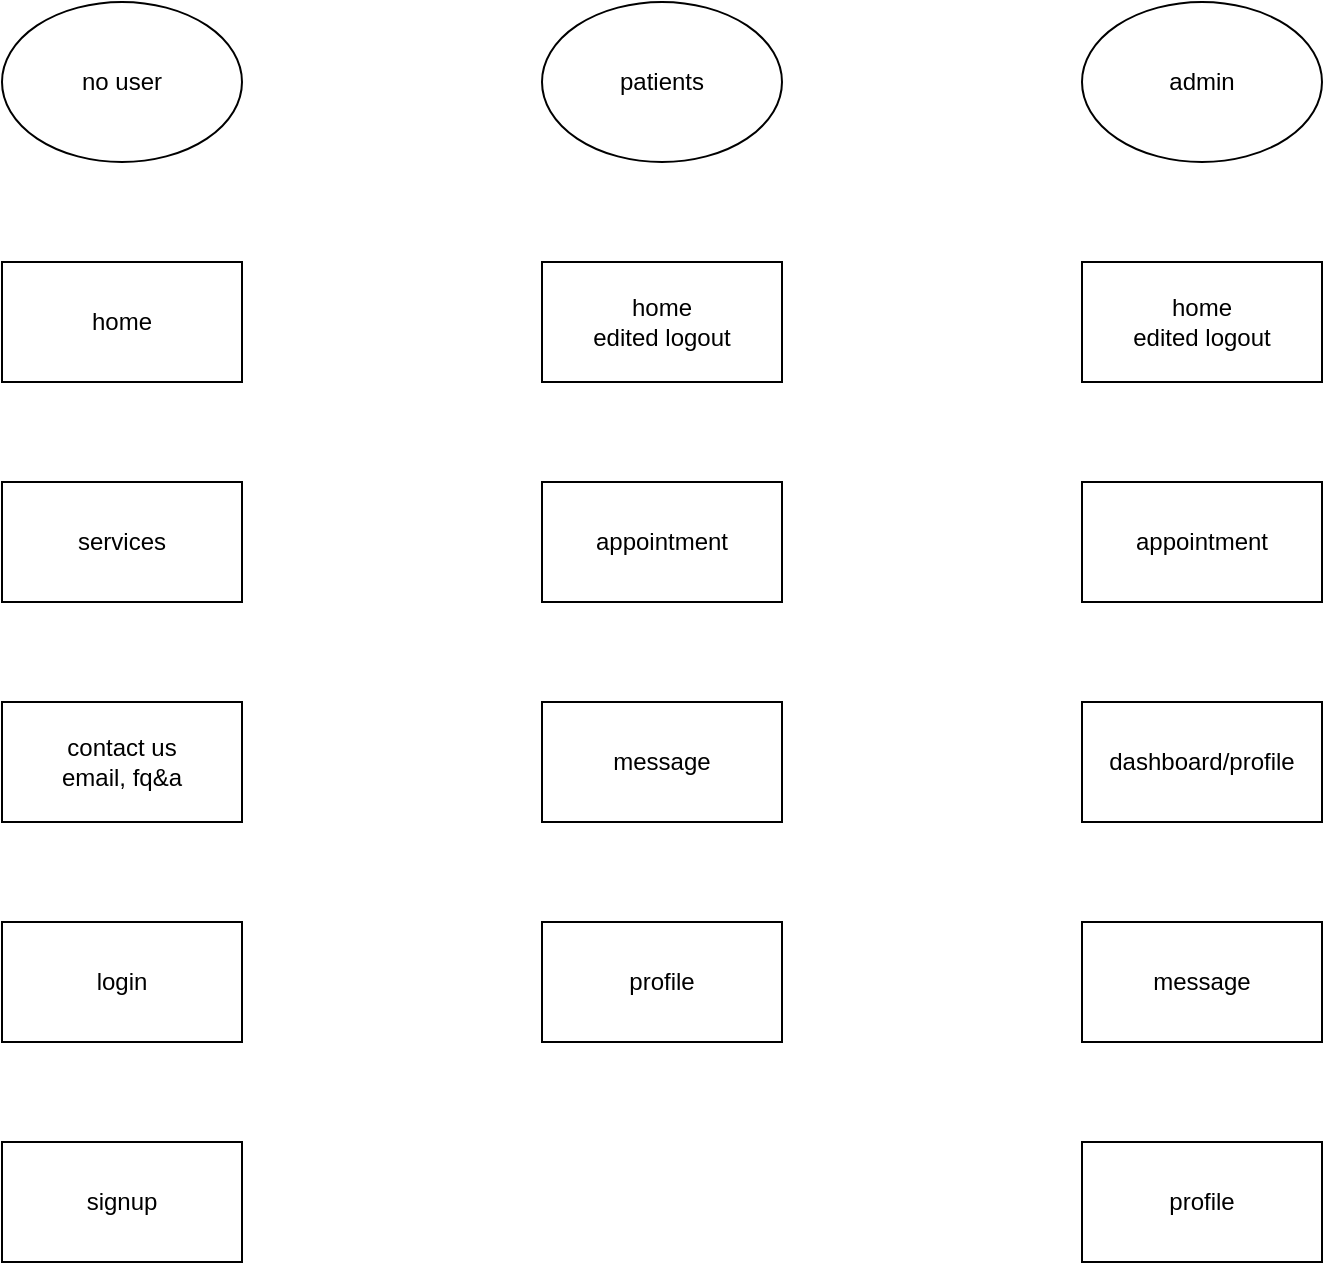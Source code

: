 <mxfile>
    <diagram id="lJj_iWQH5n7zuyJ7kVu4" name="Page-1">
        <mxGraphModel dx="1173" dy="815" grid="1" gridSize="10" guides="1" tooltips="1" connect="1" arrows="1" fold="1" page="1" pageScale="1" pageWidth="850" pageHeight="1100" math="0" shadow="0">
            <root>
                <mxCell id="0"/>
                <mxCell id="1" parent="0"/>
                <mxCell id="2" value="no user" style="ellipse;whiteSpace=wrap;html=1;" vertex="1" parent="1">
                    <mxGeometry x="70" y="390" width="120" height="80" as="geometry"/>
                </mxCell>
                <mxCell id="4" value="home" style="rounded=0;whiteSpace=wrap;html=1;" vertex="1" parent="1">
                    <mxGeometry x="70" y="520" width="120" height="60" as="geometry"/>
                </mxCell>
                <mxCell id="5" value="home&lt;br&gt;edited logout" style="rounded=0;whiteSpace=wrap;html=1;" vertex="1" parent="1">
                    <mxGeometry x="340" y="520" width="120" height="60" as="geometry"/>
                </mxCell>
                <mxCell id="6" value="services" style="rounded=0;whiteSpace=wrap;html=1;" vertex="1" parent="1">
                    <mxGeometry x="70" y="630" width="120" height="60" as="geometry"/>
                </mxCell>
                <mxCell id="7" value="contact us&lt;br&gt;email, fq&amp;amp;a" style="rounded=0;whiteSpace=wrap;html=1;" vertex="1" parent="1">
                    <mxGeometry x="70" y="740" width="120" height="60" as="geometry"/>
                </mxCell>
                <mxCell id="8" value="login" style="rounded=0;whiteSpace=wrap;html=1;" vertex="1" parent="1">
                    <mxGeometry x="70" y="850" width="120" height="60" as="geometry"/>
                </mxCell>
                <mxCell id="9" value="signup" style="rounded=0;whiteSpace=wrap;html=1;" vertex="1" parent="1">
                    <mxGeometry x="70" y="960" width="120" height="60" as="geometry"/>
                </mxCell>
                <mxCell id="10" value="patients" style="ellipse;whiteSpace=wrap;html=1;" vertex="1" parent="1">
                    <mxGeometry x="340" y="390" width="120" height="80" as="geometry"/>
                </mxCell>
                <mxCell id="11" value="home&lt;br&gt;edited logout" style="rounded=0;whiteSpace=wrap;html=1;" vertex="1" parent="1">
                    <mxGeometry x="610" y="520" width="120" height="60" as="geometry"/>
                </mxCell>
                <mxCell id="12" value="admin" style="ellipse;whiteSpace=wrap;html=1;" vertex="1" parent="1">
                    <mxGeometry x="610" y="390" width="120" height="80" as="geometry"/>
                </mxCell>
                <mxCell id="13" value="appointment" style="rounded=0;whiteSpace=wrap;html=1;" vertex="1" parent="1">
                    <mxGeometry x="610" y="630" width="120" height="60" as="geometry"/>
                </mxCell>
                <mxCell id="14" value="dashboard/profile" style="rounded=0;whiteSpace=wrap;html=1;" vertex="1" parent="1">
                    <mxGeometry x="610" y="740" width="120" height="60" as="geometry"/>
                </mxCell>
                <mxCell id="15" value="message" style="rounded=0;whiteSpace=wrap;html=1;" vertex="1" parent="1">
                    <mxGeometry x="340" y="740" width="120" height="60" as="geometry"/>
                </mxCell>
                <mxCell id="16" value="profile" style="rounded=0;whiteSpace=wrap;html=1;" vertex="1" parent="1">
                    <mxGeometry x="340" y="850" width="120" height="60" as="geometry"/>
                </mxCell>
                <mxCell id="17" value="message" style="rounded=0;whiteSpace=wrap;html=1;" vertex="1" parent="1">
                    <mxGeometry x="610" y="850" width="120" height="60" as="geometry"/>
                </mxCell>
                <mxCell id="18" value="profile" style="rounded=0;whiteSpace=wrap;html=1;" vertex="1" parent="1">
                    <mxGeometry x="610" y="960" width="120" height="60" as="geometry"/>
                </mxCell>
                <mxCell id="19" value="appointment" style="rounded=0;whiteSpace=wrap;html=1;" vertex="1" parent="1">
                    <mxGeometry x="340" y="630" width="120" height="60" as="geometry"/>
                </mxCell>
            </root>
        </mxGraphModel>
    </diagram>
</mxfile>